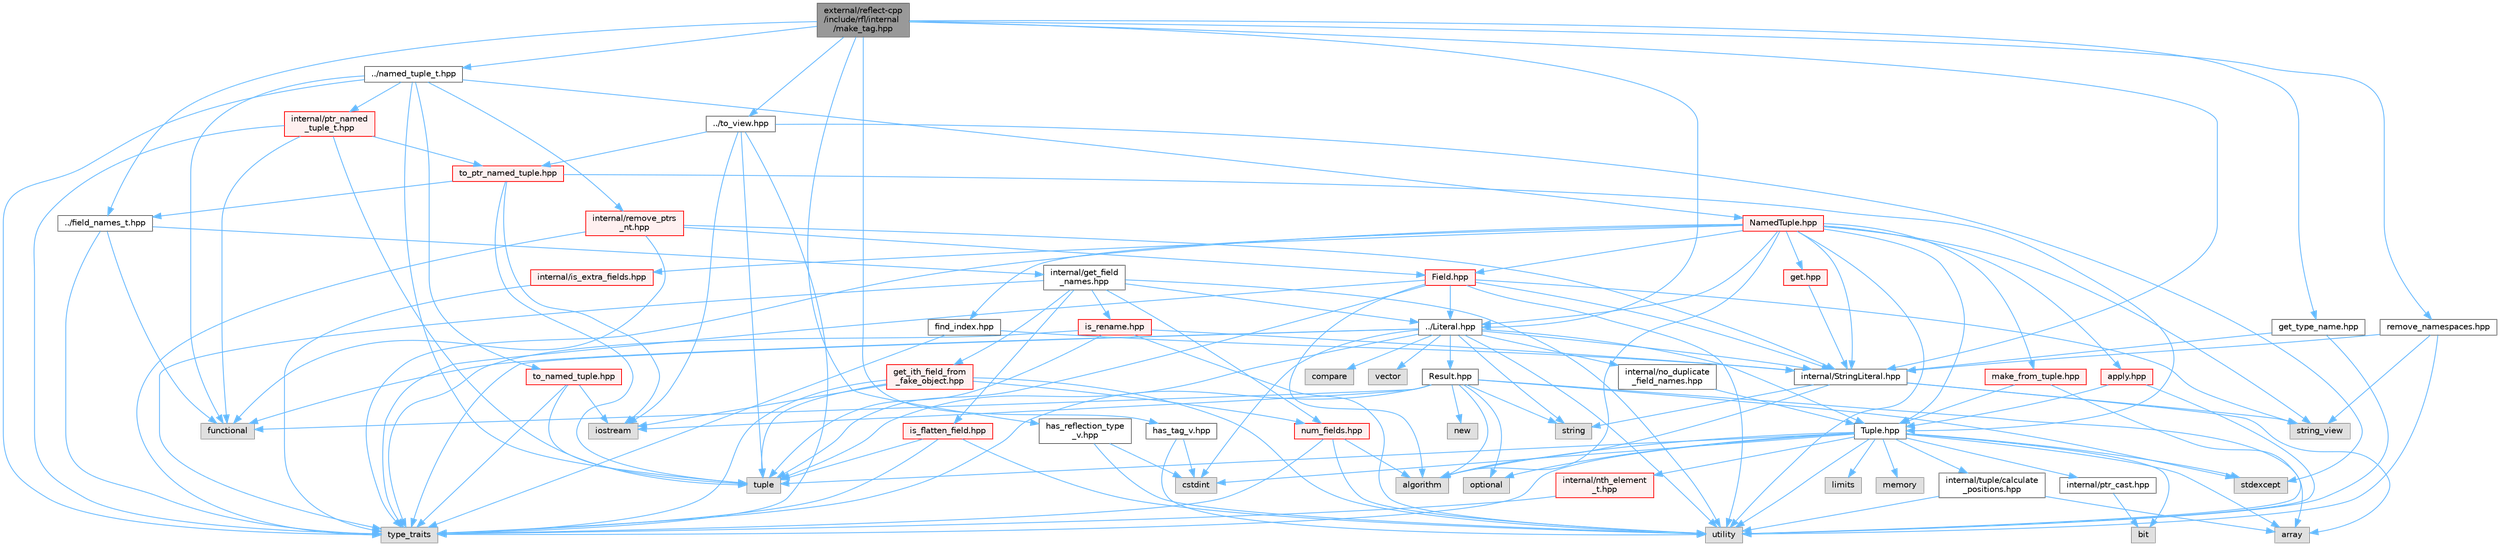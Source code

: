 digraph "external/reflect-cpp/include/rfl/internal/make_tag.hpp"
{
 // LATEX_PDF_SIZE
  bgcolor="transparent";
  edge [fontname=Helvetica,fontsize=10,labelfontname=Helvetica,labelfontsize=10];
  node [fontname=Helvetica,fontsize=10,shape=box,height=0.2,width=0.4];
  Node1 [id="Node000001",label="external/reflect-cpp\l/include/rfl/internal\l/make_tag.hpp",height=0.2,width=0.4,color="gray40", fillcolor="grey60", style="filled", fontcolor="black",tooltip=" "];
  Node1 -> Node2 [id="edge1_Node000001_Node000002",color="steelblue1",style="solid",tooltip=" "];
  Node2 [id="Node000002",label="../Literal.hpp",height=0.2,width=0.4,color="grey40", fillcolor="white", style="filled",URL="$_literal_8hpp.html",tooltip=" "];
  Node2 -> Node3 [id="edge2_Node000002_Node000003",color="steelblue1",style="solid",tooltip=" "];
  Node3 [id="Node000003",label="compare",height=0.2,width=0.4,color="grey60", fillcolor="#E0E0E0", style="filled",tooltip=" "];
  Node2 -> Node4 [id="edge3_Node000002_Node000004",color="steelblue1",style="solid",tooltip=" "];
  Node4 [id="Node000004",label="cstdint",height=0.2,width=0.4,color="grey60", fillcolor="#E0E0E0", style="filled",tooltip=" "];
  Node2 -> Node5 [id="edge4_Node000002_Node000005",color="steelblue1",style="solid",tooltip=" "];
  Node5 [id="Node000005",label="functional",height=0.2,width=0.4,color="grey60", fillcolor="#E0E0E0", style="filled",tooltip=" "];
  Node2 -> Node6 [id="edge5_Node000002_Node000006",color="steelblue1",style="solid",tooltip=" "];
  Node6 [id="Node000006",label="string",height=0.2,width=0.4,color="grey60", fillcolor="#E0E0E0", style="filled",tooltip=" "];
  Node2 -> Node7 [id="edge6_Node000002_Node000007",color="steelblue1",style="solid",tooltip=" "];
  Node7 [id="Node000007",label="tuple",height=0.2,width=0.4,color="grey60", fillcolor="#E0E0E0", style="filled",tooltip=" "];
  Node2 -> Node8 [id="edge7_Node000002_Node000008",color="steelblue1",style="solid",tooltip=" "];
  Node8 [id="Node000008",label="type_traits",height=0.2,width=0.4,color="grey60", fillcolor="#E0E0E0", style="filled",tooltip=" "];
  Node2 -> Node9 [id="edge8_Node000002_Node000009",color="steelblue1",style="solid",tooltip=" "];
  Node9 [id="Node000009",label="utility",height=0.2,width=0.4,color="grey60", fillcolor="#E0E0E0", style="filled",tooltip=" "];
  Node2 -> Node10 [id="edge9_Node000002_Node000010",color="steelblue1",style="solid",tooltip=" "];
  Node10 [id="Node000010",label="vector",height=0.2,width=0.4,color="grey60", fillcolor="#E0E0E0", style="filled",tooltip=" "];
  Node2 -> Node11 [id="edge10_Node000002_Node000011",color="steelblue1",style="solid",tooltip=" "];
  Node11 [id="Node000011",label="Result.hpp",height=0.2,width=0.4,color="grey40", fillcolor="white", style="filled",URL="$_result_8hpp.html",tooltip=" "];
  Node11 -> Node12 [id="edge11_Node000011_Node000012",color="steelblue1",style="solid",tooltip=" "];
  Node12 [id="Node000012",label="algorithm",height=0.2,width=0.4,color="grey60", fillcolor="#E0E0E0", style="filled",tooltip=" "];
  Node11 -> Node13 [id="edge12_Node000011_Node000013",color="steelblue1",style="solid",tooltip=" "];
  Node13 [id="Node000013",label="array",height=0.2,width=0.4,color="grey60", fillcolor="#E0E0E0", style="filled",tooltip=" "];
  Node11 -> Node5 [id="edge13_Node000011_Node000005",color="steelblue1",style="solid",tooltip=" "];
  Node11 -> Node14 [id="edge14_Node000011_Node000014",color="steelblue1",style="solid",tooltip=" "];
  Node14 [id="Node000014",label="iostream",height=0.2,width=0.4,color="grey60", fillcolor="#E0E0E0", style="filled",tooltip=" "];
  Node11 -> Node15 [id="edge15_Node000011_Node000015",color="steelblue1",style="solid",tooltip=" "];
  Node15 [id="Node000015",label="new",height=0.2,width=0.4,color="grey60", fillcolor="#E0E0E0", style="filled",tooltip=" "];
  Node11 -> Node16 [id="edge16_Node000011_Node000016",color="steelblue1",style="solid",tooltip=" "];
  Node16 [id="Node000016",label="optional",height=0.2,width=0.4,color="grey60", fillcolor="#E0E0E0", style="filled",tooltip=" "];
  Node11 -> Node17 [id="edge17_Node000011_Node000017",color="steelblue1",style="solid",tooltip=" "];
  Node17 [id="Node000017",label="stdexcept",height=0.2,width=0.4,color="grey60", fillcolor="#E0E0E0", style="filled",tooltip=" "];
  Node11 -> Node6 [id="edge18_Node000011_Node000006",color="steelblue1",style="solid",tooltip=" "];
  Node11 -> Node8 [id="edge19_Node000011_Node000008",color="steelblue1",style="solid",tooltip=" "];
  Node2 -> Node18 [id="edge20_Node000002_Node000018",color="steelblue1",style="solid",tooltip=" "];
  Node18 [id="Node000018",label="Tuple.hpp",height=0.2,width=0.4,color="grey40", fillcolor="white", style="filled",URL="$_tuple_8hpp.html",tooltip=" "];
  Node18 -> Node12 [id="edge21_Node000018_Node000012",color="steelblue1",style="solid",tooltip=" "];
  Node18 -> Node13 [id="edge22_Node000018_Node000013",color="steelblue1",style="solid",tooltip=" "];
  Node18 -> Node19 [id="edge23_Node000018_Node000019",color="steelblue1",style="solid",tooltip=" "];
  Node19 [id="Node000019",label="bit",height=0.2,width=0.4,color="grey60", fillcolor="#E0E0E0", style="filled",tooltip=" "];
  Node18 -> Node4 [id="edge24_Node000018_Node000004",color="steelblue1",style="solid",tooltip=" "];
  Node18 -> Node20 [id="edge25_Node000018_Node000020",color="steelblue1",style="solid",tooltip=" "];
  Node20 [id="Node000020",label="limits",height=0.2,width=0.4,color="grey60", fillcolor="#E0E0E0", style="filled",tooltip=" "];
  Node18 -> Node21 [id="edge26_Node000018_Node000021",color="steelblue1",style="solid",tooltip=" "];
  Node21 [id="Node000021",label="memory",height=0.2,width=0.4,color="grey60", fillcolor="#E0E0E0", style="filled",tooltip=" "];
  Node18 -> Node16 [id="edge27_Node000018_Node000016",color="steelblue1",style="solid",tooltip=" "];
  Node18 -> Node17 [id="edge28_Node000018_Node000017",color="steelblue1",style="solid",tooltip=" "];
  Node18 -> Node7 [id="edge29_Node000018_Node000007",color="steelblue1",style="solid",tooltip=" "];
  Node18 -> Node8 [id="edge30_Node000018_Node000008",color="steelblue1",style="solid",tooltip=" "];
  Node18 -> Node9 [id="edge31_Node000018_Node000009",color="steelblue1",style="solid",tooltip=" "];
  Node18 -> Node22 [id="edge32_Node000018_Node000022",color="steelblue1",style="solid",tooltip=" "];
  Node22 [id="Node000022",label="internal/nth_element\l_t.hpp",height=0.2,width=0.4,color="red", fillcolor="#FFF0F0", style="filled",URL="$nth__element__t_8hpp.html",tooltip=" "];
  Node22 -> Node8 [id="edge33_Node000022_Node000008",color="steelblue1",style="solid",tooltip=" "];
  Node18 -> Node24 [id="edge34_Node000018_Node000024",color="steelblue1",style="solid",tooltip=" "];
  Node24 [id="Node000024",label="internal/ptr_cast.hpp",height=0.2,width=0.4,color="grey40", fillcolor="white", style="filled",URL="$ptr__cast_8hpp.html",tooltip=" "];
  Node24 -> Node19 [id="edge35_Node000024_Node000019",color="steelblue1",style="solid",tooltip=" "];
  Node18 -> Node25 [id="edge36_Node000018_Node000025",color="steelblue1",style="solid",tooltip=" "];
  Node25 [id="Node000025",label="internal/tuple/calculate\l_positions.hpp",height=0.2,width=0.4,color="grey40", fillcolor="white", style="filled",URL="$calculate__positions_8hpp.html",tooltip=" "];
  Node25 -> Node13 [id="edge37_Node000025_Node000013",color="steelblue1",style="solid",tooltip=" "];
  Node25 -> Node9 [id="edge38_Node000025_Node000009",color="steelblue1",style="solid",tooltip=" "];
  Node2 -> Node26 [id="edge39_Node000002_Node000026",color="steelblue1",style="solid",tooltip=" "];
  Node26 [id="Node000026",label="internal/StringLiteral.hpp",height=0.2,width=0.4,color="grey40", fillcolor="white", style="filled",URL="$_string_literal_8hpp.html",tooltip=" "];
  Node26 -> Node12 [id="edge40_Node000026_Node000012",color="steelblue1",style="solid",tooltip=" "];
  Node26 -> Node13 [id="edge41_Node000026_Node000013",color="steelblue1",style="solid",tooltip=" "];
  Node26 -> Node6 [id="edge42_Node000026_Node000006",color="steelblue1",style="solid",tooltip=" "];
  Node26 -> Node27 [id="edge43_Node000026_Node000027",color="steelblue1",style="solid",tooltip=" "];
  Node27 [id="Node000027",label="string_view",height=0.2,width=0.4,color="grey60", fillcolor="#E0E0E0", style="filled",tooltip=" "];
  Node2 -> Node28 [id="edge44_Node000002_Node000028",color="steelblue1",style="solid",tooltip=" "];
  Node28 [id="Node000028",label="internal/no_duplicate\l_field_names.hpp",height=0.2,width=0.4,color="grey40", fillcolor="white", style="filled",URL="$no__duplicate__field__names_8hpp.html",tooltip=" "];
  Node28 -> Node18 [id="edge45_Node000028_Node000018",color="steelblue1",style="solid",tooltip=" "];
  Node1 -> Node29 [id="edge46_Node000001_Node000029",color="steelblue1",style="solid",tooltip=" "];
  Node29 [id="Node000029",label="../field_names_t.hpp",height=0.2,width=0.4,color="grey40", fillcolor="white", style="filled",URL="$field__names__t_8hpp.html",tooltip=" "];
  Node29 -> Node5 [id="edge47_Node000029_Node000005",color="steelblue1",style="solid",tooltip=" "];
  Node29 -> Node8 [id="edge48_Node000029_Node000008",color="steelblue1",style="solid",tooltip=" "];
  Node29 -> Node30 [id="edge49_Node000029_Node000030",color="steelblue1",style="solid",tooltip=" "];
  Node30 [id="Node000030",label="internal/get_field\l_names.hpp",height=0.2,width=0.4,color="grey40", fillcolor="white", style="filled",URL="$get__field__names_8hpp.html",tooltip=" "];
  Node30 -> Node8 [id="edge50_Node000030_Node000008",color="steelblue1",style="solid",tooltip=" "];
  Node30 -> Node9 [id="edge51_Node000030_Node000009",color="steelblue1",style="solid",tooltip=" "];
  Node30 -> Node2 [id="edge52_Node000030_Node000002",color="steelblue1",style="solid",tooltip=" "];
  Node30 -> Node31 [id="edge53_Node000030_Node000031",color="steelblue1",style="solid",tooltip=" "];
  Node31 [id="Node000031",label="get_ith_field_from\l_fake_object.hpp",height=0.2,width=0.4,color="red", fillcolor="#FFF0F0", style="filled",URL="$get__ith__field__from__fake__object_8hpp.html",tooltip=" "];
  Node31 -> Node14 [id="edge54_Node000031_Node000014",color="steelblue1",style="solid",tooltip=" "];
  Node31 -> Node7 [id="edge55_Node000031_Node000007",color="steelblue1",style="solid",tooltip=" "];
  Node31 -> Node8 [id="edge56_Node000031_Node000008",color="steelblue1",style="solid",tooltip=" "];
  Node31 -> Node9 [id="edge57_Node000031_Node000009",color="steelblue1",style="solid",tooltip=" "];
  Node31 -> Node35 [id="edge58_Node000031_Node000035",color="steelblue1",style="solid",tooltip=" "];
  Node35 [id="Node000035",label="num_fields.hpp",height=0.2,width=0.4,color="red", fillcolor="#FFF0F0", style="filled",URL="$num__fields_8hpp.html",tooltip=" "];
  Node35 -> Node12 [id="edge59_Node000035_Node000012",color="steelblue1",style="solid",tooltip=" "];
  Node35 -> Node8 [id="edge60_Node000035_Node000008",color="steelblue1",style="solid",tooltip=" "];
  Node35 -> Node9 [id="edge61_Node000035_Node000009",color="steelblue1",style="solid",tooltip=" "];
  Node30 -> Node36 [id="edge62_Node000030_Node000036",color="steelblue1",style="solid",tooltip=" "];
  Node36 [id="Node000036",label="is_flatten_field.hpp",height=0.2,width=0.4,color="red", fillcolor="#FFF0F0", style="filled",URL="$is__flatten__field_8hpp.html",tooltip=" "];
  Node36 -> Node7 [id="edge63_Node000036_Node000007",color="steelblue1",style="solid",tooltip=" "];
  Node36 -> Node8 [id="edge64_Node000036_Node000008",color="steelblue1",style="solid",tooltip=" "];
  Node36 -> Node9 [id="edge65_Node000036_Node000009",color="steelblue1",style="solid",tooltip=" "];
  Node30 -> Node38 [id="edge66_Node000030_Node000038",color="steelblue1",style="solid",tooltip=" "];
  Node38 [id="Node000038",label="is_rename.hpp",height=0.2,width=0.4,color="red", fillcolor="#FFF0F0", style="filled",URL="$is__rename_8hpp.html",tooltip=" "];
  Node38 -> Node7 [id="edge67_Node000038_Node000007",color="steelblue1",style="solid",tooltip=" "];
  Node38 -> Node8 [id="edge68_Node000038_Node000008",color="steelblue1",style="solid",tooltip=" "];
  Node38 -> Node9 [id="edge69_Node000038_Node000009",color="steelblue1",style="solid",tooltip=" "];
  Node38 -> Node26 [id="edge70_Node000038_Node000026",color="steelblue1",style="solid",tooltip=" "];
  Node30 -> Node35 [id="edge71_Node000030_Node000035",color="steelblue1",style="solid",tooltip=" "];
  Node1 -> Node41 [id="edge72_Node000001_Node000041",color="steelblue1",style="solid",tooltip=" "];
  Node41 [id="Node000041",label="../named_tuple_t.hpp",height=0.2,width=0.4,color="grey40", fillcolor="white", style="filled",URL="$named__tuple__t_8hpp.html",tooltip=" "];
  Node41 -> Node5 [id="edge73_Node000041_Node000005",color="steelblue1",style="solid",tooltip=" "];
  Node41 -> Node7 [id="edge74_Node000041_Node000007",color="steelblue1",style="solid",tooltip=" "];
  Node41 -> Node8 [id="edge75_Node000041_Node000008",color="steelblue1",style="solid",tooltip=" "];
  Node41 -> Node42 [id="edge76_Node000041_Node000042",color="steelblue1",style="solid",tooltip=" "];
  Node42 [id="Node000042",label="NamedTuple.hpp",height=0.2,width=0.4,color="red", fillcolor="#FFF0F0", style="filled",URL="$_named_tuple_8hpp.html",tooltip=" "];
  Node42 -> Node12 [id="edge77_Node000042_Node000012",color="steelblue1",style="solid",tooltip=" "];
  Node42 -> Node27 [id="edge78_Node000042_Node000027",color="steelblue1",style="solid",tooltip=" "];
  Node42 -> Node8 [id="edge79_Node000042_Node000008",color="steelblue1",style="solid",tooltip=" "];
  Node42 -> Node9 [id="edge80_Node000042_Node000009",color="steelblue1",style="solid",tooltip=" "];
  Node42 -> Node43 [id="edge81_Node000042_Node000043",color="steelblue1",style="solid",tooltip=" "];
  Node43 [id="Node000043",label="Field.hpp",height=0.2,width=0.4,color="red", fillcolor="#FFF0F0", style="filled",URL="$_field_8hpp.html",tooltip=" "];
  Node43 -> Node12 [id="edge82_Node000043_Node000012",color="steelblue1",style="solid",tooltip=" "];
  Node43 -> Node27 [id="edge83_Node000043_Node000027",color="steelblue1",style="solid",tooltip=" "];
  Node43 -> Node7 [id="edge84_Node000043_Node000007",color="steelblue1",style="solid",tooltip=" "];
  Node43 -> Node8 [id="edge85_Node000043_Node000008",color="steelblue1",style="solid",tooltip=" "];
  Node43 -> Node9 [id="edge86_Node000043_Node000009",color="steelblue1",style="solid",tooltip=" "];
  Node43 -> Node2 [id="edge87_Node000043_Node000002",color="steelblue1",style="solid",tooltip=" "];
  Node43 -> Node26 [id="edge88_Node000043_Node000026",color="steelblue1",style="solid",tooltip=" "];
  Node42 -> Node2 [id="edge89_Node000042_Node000002",color="steelblue1",style="solid",tooltip=" "];
  Node42 -> Node18 [id="edge90_Node000042_Node000018",color="steelblue1",style="solid",tooltip=" "];
  Node42 -> Node47 [id="edge91_Node000042_Node000047",color="steelblue1",style="solid",tooltip=" "];
  Node47 [id="Node000047",label="apply.hpp",height=0.2,width=0.4,color="red", fillcolor="#FFF0F0", style="filled",URL="$apply_8hpp.html",tooltip=" "];
  Node47 -> Node9 [id="edge92_Node000047_Node000009",color="steelblue1",style="solid",tooltip=" "];
  Node47 -> Node18 [id="edge93_Node000047_Node000018",color="steelblue1",style="solid",tooltip=" "];
  Node42 -> Node49 [id="edge94_Node000042_Node000049",color="steelblue1",style="solid",tooltip=" "];
  Node49 [id="Node000049",label="get.hpp",height=0.2,width=0.4,color="red", fillcolor="#FFF0F0", style="filled",URL="$get_8hpp.html",tooltip=" "];
  Node49 -> Node26 [id="edge95_Node000049_Node000026",color="steelblue1",style="solid",tooltip=" "];
  Node42 -> Node26 [id="edge96_Node000042_Node000026",color="steelblue1",style="solid",tooltip=" "];
  Node42 -> Node52 [id="edge97_Node000042_Node000052",color="steelblue1",style="solid",tooltip=" "];
  Node52 [id="Node000052",label="find_index.hpp",height=0.2,width=0.4,color="grey40", fillcolor="white", style="filled",URL="$find__index_8hpp.html",tooltip=" "];
  Node52 -> Node8 [id="edge98_Node000052_Node000008",color="steelblue1",style="solid",tooltip=" "];
  Node52 -> Node26 [id="edge99_Node000052_Node000026",color="steelblue1",style="solid",tooltip=" "];
  Node42 -> Node53 [id="edge100_Node000042_Node000053",color="steelblue1",style="solid",tooltip=" "];
  Node53 [id="Node000053",label="internal/is_extra_fields.hpp",height=0.2,width=0.4,color="red", fillcolor="#FFF0F0", style="filled",URL="$is__extra__fields_8hpp.html",tooltip=" "];
  Node53 -> Node8 [id="edge101_Node000053_Node000008",color="steelblue1",style="solid",tooltip=" "];
  Node42 -> Node56 [id="edge102_Node000042_Node000056",color="steelblue1",style="solid",tooltip=" "];
  Node56 [id="Node000056",label="make_from_tuple.hpp",height=0.2,width=0.4,color="red", fillcolor="#FFF0F0", style="filled",URL="$make__from__tuple_8hpp.html",tooltip=" "];
  Node56 -> Node9 [id="edge103_Node000056_Node000009",color="steelblue1",style="solid",tooltip=" "];
  Node56 -> Node18 [id="edge104_Node000056_Node000018",color="steelblue1",style="solid",tooltip=" "];
  Node41 -> Node60 [id="edge105_Node000041_Node000060",color="steelblue1",style="solid",tooltip=" "];
  Node60 [id="Node000060",label="internal/ptr_named\l_tuple_t.hpp",height=0.2,width=0.4,color="red", fillcolor="#FFF0F0", style="filled",URL="$ptr__named__tuple__t_8hpp.html",tooltip=" "];
  Node60 -> Node5 [id="edge106_Node000060_Node000005",color="steelblue1",style="solid",tooltip=" "];
  Node60 -> Node7 [id="edge107_Node000060_Node000007",color="steelblue1",style="solid",tooltip=" "];
  Node60 -> Node8 [id="edge108_Node000060_Node000008",color="steelblue1",style="solid",tooltip=" "];
  Node60 -> Node62 [id="edge109_Node000060_Node000062",color="steelblue1",style="solid",tooltip=" "];
  Node62 [id="Node000062",label="to_ptr_named_tuple.hpp",height=0.2,width=0.4,color="red", fillcolor="#FFF0F0", style="filled",URL="$to__ptr__named__tuple_8hpp.html",tooltip=" "];
  Node62 -> Node14 [id="edge110_Node000062_Node000014",color="steelblue1",style="solid",tooltip=" "];
  Node62 -> Node7 [id="edge111_Node000062_Node000007",color="steelblue1",style="solid",tooltip=" "];
  Node62 -> Node18 [id="edge112_Node000062_Node000018",color="steelblue1",style="solid",tooltip=" "];
  Node62 -> Node29 [id="edge113_Node000062_Node000029",color="steelblue1",style="solid",tooltip=" "];
  Node41 -> Node81 [id="edge114_Node000041_Node000081",color="steelblue1",style="solid",tooltip=" "];
  Node81 [id="Node000081",label="internal/remove_ptrs\l_nt.hpp",height=0.2,width=0.4,color="red", fillcolor="#FFF0F0", style="filled",URL="$remove__ptrs__nt_8hpp.html",tooltip=" "];
  Node81 -> Node5 [id="edge115_Node000081_Node000005",color="steelblue1",style="solid",tooltip=" "];
  Node81 -> Node8 [id="edge116_Node000081_Node000008",color="steelblue1",style="solid",tooltip=" "];
  Node81 -> Node43 [id="edge117_Node000081_Node000043",color="steelblue1",style="solid",tooltip=" "];
  Node81 -> Node26 [id="edge118_Node000081_Node000026",color="steelblue1",style="solid",tooltip=" "];
  Node41 -> Node82 [id="edge119_Node000041_Node000082",color="steelblue1",style="solid",tooltip=" "];
  Node82 [id="Node000082",label="to_named_tuple.hpp",height=0.2,width=0.4,color="red", fillcolor="#FFF0F0", style="filled",URL="$to__named__tuple_8hpp.html",tooltip=" "];
  Node82 -> Node14 [id="edge120_Node000082_Node000014",color="steelblue1",style="solid",tooltip=" "];
  Node82 -> Node7 [id="edge121_Node000082_Node000007",color="steelblue1",style="solid",tooltip=" "];
  Node82 -> Node8 [id="edge122_Node000082_Node000008",color="steelblue1",style="solid",tooltip=" "];
  Node1 -> Node87 [id="edge123_Node000001_Node000087",color="steelblue1",style="solid",tooltip=" "];
  Node87 [id="Node000087",label="../to_view.hpp",height=0.2,width=0.4,color="grey40", fillcolor="white", style="filled",URL="$to__view_8hpp.html",tooltip=" "];
  Node87 -> Node14 [id="edge124_Node000087_Node000014",color="steelblue1",style="solid",tooltip=" "];
  Node87 -> Node17 [id="edge125_Node000087_Node000017",color="steelblue1",style="solid",tooltip=" "];
  Node87 -> Node7 [id="edge126_Node000087_Node000007",color="steelblue1",style="solid",tooltip=" "];
  Node87 -> Node8 [id="edge127_Node000087_Node000008",color="steelblue1",style="solid",tooltip=" "];
  Node87 -> Node62 [id="edge128_Node000087_Node000062",color="steelblue1",style="solid",tooltip=" "];
  Node1 -> Node26 [id="edge129_Node000001_Node000026",color="steelblue1",style="solid",tooltip=" "];
  Node1 -> Node88 [id="edge130_Node000001_Node000088",color="steelblue1",style="solid",tooltip=" "];
  Node88 [id="Node000088",label="get_type_name.hpp",height=0.2,width=0.4,color="grey40", fillcolor="white", style="filled",URL="$get__type__name_8hpp.html",tooltip=" "];
  Node88 -> Node9 [id="edge131_Node000088_Node000009",color="steelblue1",style="solid",tooltip=" "];
  Node88 -> Node26 [id="edge132_Node000088_Node000026",color="steelblue1",style="solid",tooltip=" "];
  Node1 -> Node89 [id="edge133_Node000001_Node000089",color="steelblue1",style="solid",tooltip=" "];
  Node89 [id="Node000089",label="has_reflection_type\l_v.hpp",height=0.2,width=0.4,color="grey40", fillcolor="white", style="filled",URL="$has__reflection__type__v_8hpp.html",tooltip=" "];
  Node89 -> Node4 [id="edge134_Node000089_Node000004",color="steelblue1",style="solid",tooltip=" "];
  Node89 -> Node9 [id="edge135_Node000089_Node000009",color="steelblue1",style="solid",tooltip=" "];
  Node1 -> Node90 [id="edge136_Node000001_Node000090",color="steelblue1",style="solid",tooltip=" "];
  Node90 [id="Node000090",label="has_tag_v.hpp",height=0.2,width=0.4,color="grey40", fillcolor="white", style="filled",URL="$has__tag__v_8hpp.html",tooltip=" "];
  Node90 -> Node4 [id="edge137_Node000090_Node000004",color="steelblue1",style="solid",tooltip=" "];
  Node90 -> Node9 [id="edge138_Node000090_Node000009",color="steelblue1",style="solid",tooltip=" "];
  Node1 -> Node91 [id="edge139_Node000001_Node000091",color="steelblue1",style="solid",tooltip=" "];
  Node91 [id="Node000091",label="remove_namespaces.hpp",height=0.2,width=0.4,color="grey40", fillcolor="white", style="filled",URL="$remove__namespaces_8hpp.html",tooltip=" "];
  Node91 -> Node27 [id="edge140_Node000091_Node000027",color="steelblue1",style="solid",tooltip=" "];
  Node91 -> Node9 [id="edge141_Node000091_Node000009",color="steelblue1",style="solid",tooltip=" "];
  Node91 -> Node26 [id="edge142_Node000091_Node000026",color="steelblue1",style="solid",tooltip=" "];
}

